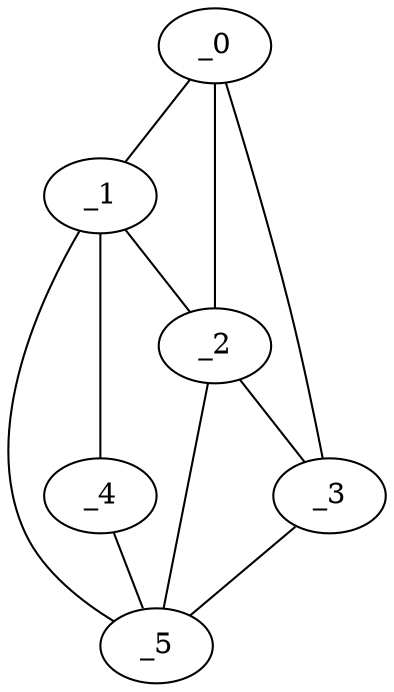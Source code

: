 graph "obj83__330.gxl" {
	_0	 [x=63,
		y=3];
	_1	 [x=63,
		y=7];
	_0 -- _1	 [valence=1];
	_2	 [x=70,
		y=3];
	_0 -- _2	 [valence=1];
	_3	 [x=76,
		y=2];
	_0 -- _3	 [valence=1];
	_1 -- _2	 [valence=2];
	_4	 [x=76,
		y=19];
	_1 -- _4	 [valence=1];
	_5	 [x=77,
		y=15];
	_1 -- _5	 [valence=2];
	_2 -- _3	 [valence=2];
	_2 -- _5	 [valence=1];
	_3 -- _5	 [valence=1];
	_4 -- _5	 [valence=1];
}

